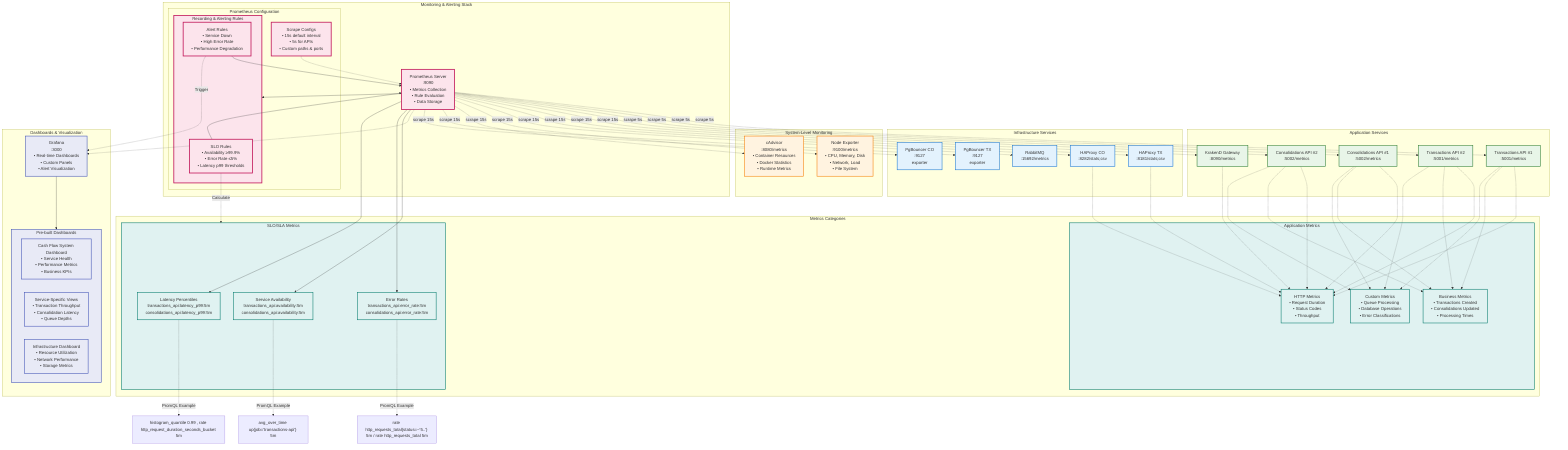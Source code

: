 graph TB
  subgraph Applications[Application Services]
    TxAPI1[Transactions API #1<br/>:5001/metrics]
    TxAPI2[Transactions API #2<br/>:5001/metrics]
    CoAPI1[Consolidations API #1<br/>:5002/metrics]
    CoAPI2[Consolidations API #2<br/>:5002/metrics]
    Gateway[KrakenD Gateway<br/>:8090/metrics]
  end

  subgraph Infrastructure[Infrastructure Services]
    HAProxyTx[HAProxy TX<br/>:8181/stats;csv]
    HAProxyCo[HAProxy CO<br/>:8282/stats;csv]
    RabbitMQ[RabbitMQ<br/>:15692/metrics]
    PgBouncerTx[PgBouncer TX<br/>:9127<br/>exporter]
    PgBouncerCo[PgBouncer CO<br/>:9127<br/>exporter]
  end

  subgraph SystemMetrics[System-Level Monitoring]
    NodeExporter[Node Exporter<br/>:9100/metrics<br/>• CPU, Memory, Disk<br/>• Network, Load<br/>• File System]
    cAdvisor[cAdvisor<br/>:8080/metrics<br/>• Container Resources<br/>• Docker Statistics<br/>• Runtime Metrics]
  end

  subgraph MonitoringStack[Monitoring & Alerting Stack]
    Prometheus[Prometheus Server<br/>:9090<br/>• Metrics Collection<br/>• Rule Evaluation<br/>• Data Storage]

    subgraph PrometheusConfig[Prometheus Configuration]
      ScrapeConfigs[Scrape Configs<br/>• 15s default interval<br/>• 5s for APIs<br/>• Custom paths & ports]

      subgraph Rules[Recording & Alerting Rules]
        SLORules[SLO Rules<br/>• Availability ≥99.9%<br/>• Error Rate ≤5%<br/>• Latency p99 thresholds]
        AlertRules[Alert Rules<br/>• Service Down<br/>• High Error Rate<br/>• Performance Degradation]
      end
    end
  end

  subgraph Visualization[Dashboards & Visualization]
    Grafana[Grafana<br/>:3000<br/>• Real-time Dashboards<br/>• Custom Panels<br/>• Alert Visualization]

    subgraph Dashboards[Pre-built Dashboards]
      CashFlowDash[Cash Flow System Dashboard<br/>• Service Health<br/>• Performance Metrics<br/>• Business KPIs]
      ServiceDash[Service-Specific Views<br/>• Transaction Throughput<br/>• Consolidation Latency<br/>• Queue Depths]
      InfraDash[Infrastructure Dashboard<br/>• Resource Utilization<br/>• Network Performance<br/>• Storage Metrics]
    end
  end

  subgraph MetricsData[Metrics Categories]
    subgraph AppMetrics[Application Metrics]
      HTTPMetrics[HTTP Metrics<br/>• Request Duration<br/>• Status Codes<br/>• Throughput]
      BusinessMetrics[Business Metrics<br/>• Transactions Created<br/>• Consolidations Updated<br/>• Processing Times]
      CustomMetrics[Custom Metrics<br/>• Queue Processing<br/>• Database Operations<br/>• Error Classifications]
    end

    subgraph SLOMetrics[SLO/SLA Metrics]
      Availability[Service Availability<br/>transactions_api:availability:5m<br/>consolidations_api:availability:5m]
      ErrorRate[Error Rates<br/>transactions_api:error_rate:5m<br/>consolidations_api:error_rate:5m]
      Latency[Latency Percentiles<br/>transactions_api:latency_p99:5m<br/>consolidations_api:latency_p99:5m]
    end
  end

  %% Scraping connections
  Prometheus -.->|scrape 5s| TxAPI1 & TxAPI2 & CoAPI1 & CoAPI2
  Prometheus -.->|scrape 15s| Gateway & HAProxyTx & HAProxyCo & RabbitMQ
  Prometheus -.->|scrape 15s| NodeExporter & cAdvisor & PgBouncerTx & PgBouncerCo

  %% Configuration flow
  ScrapeConfigs -.-> Prometheus
  SLORules --> Prometheus
  AlertRules --> Prometheus

  %% Data flow
  Prometheus --> Rules
  Prometheus -.-> Grafana
  Grafana --> Dashboards

  %% Metrics categorization
  TxAPI1 & TxAPI2 & CoAPI1 & CoAPI2 -.-> HTTPMetrics & BusinessMetrics & CustomMetrics
  Gateway & HAProxyTx & HAProxyCo -.-> HTTPMetrics
  Prometheus --> Availability & ErrorRate & Latency

  %% Alert flow
  AlertRules -.->|Trigger| Grafana
  SLORules -.->|Calculate| SLOMetrics

  %% Example queries annotations
  Availability -.->|PromQL Example| AvailabilityQuery["avg_over_time up{job='transactions-api'} 5m"]
  ErrorRate -.->|PromQL Example| ErrorQuery["rate http_requests_total{status=~'5..'} 5m / rate http_requests_total 5m"]
  Latency -.->|PromQL Example| LatencyQuery["histogram_quantile 0.99 , rate http_request_duration_seconds_bucket 5m"]

  %% Styling
  classDef app fill:#e8f5e8,stroke:#2e7d32,stroke-width:2px
  classDef infra fill:#e3f2fd,stroke:#1976d2,stroke-width:2px
  classDef system fill:#fff3e0,stroke:#f57c00,stroke-width:2px
  classDef monitoring fill:#fce4ec,stroke:#c2185b,stroke-width:3px
  classDef visualization fill:#e8eaf6,stroke:#3f51b5,stroke-width:2px
  classDef metrics fill:#e0f2f1,stroke:#00796b,stroke-width:2px

  class TxAPI1,TxAPI2,CoAPI1,CoAPI2,Gateway app
  class HAProxyTx,HAProxyCo,RabbitMQ,PgBouncerTx,PgBouncerCo infra
  class NodeExporter,cAdvisor system
  class Prometheus,ScrapeConfigs,Rules,SLORules,AlertRules monitoring
  class Grafana,Dashboards,CashFlowDash,ServiceDash,InfraDash visualization
  class AppMetrics,SLOMetrics,HTTPMetrics,BusinessMetrics,CustomMetrics,Availability,ErrorRate,Latency metrics